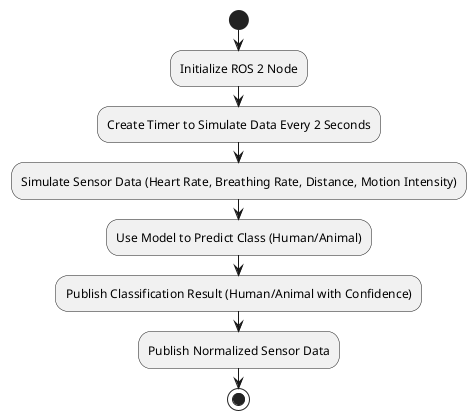 @startuml
start

' ROS 2 Node Initialization
:Initialize ROS 2 Node;

' Timer to simulate sensor data every 2 seconds
:Create Timer to Simulate Data Every 2 Seconds;

' Simulate Sensor Data (Human/Animal)
:Simulate Sensor Data (Heart Rate, Breathing Rate, Distance, Motion Intensity);

' Use the trained model for prediction
:Use Model to Predict Class (Human/Animal);

' Publish classification result
:Publish Classification Result (Human/Animal with Confidence);

' Publish sensor data (normalized)
:Publish Normalized Sensor Data;

' End point
stop

@enduml

